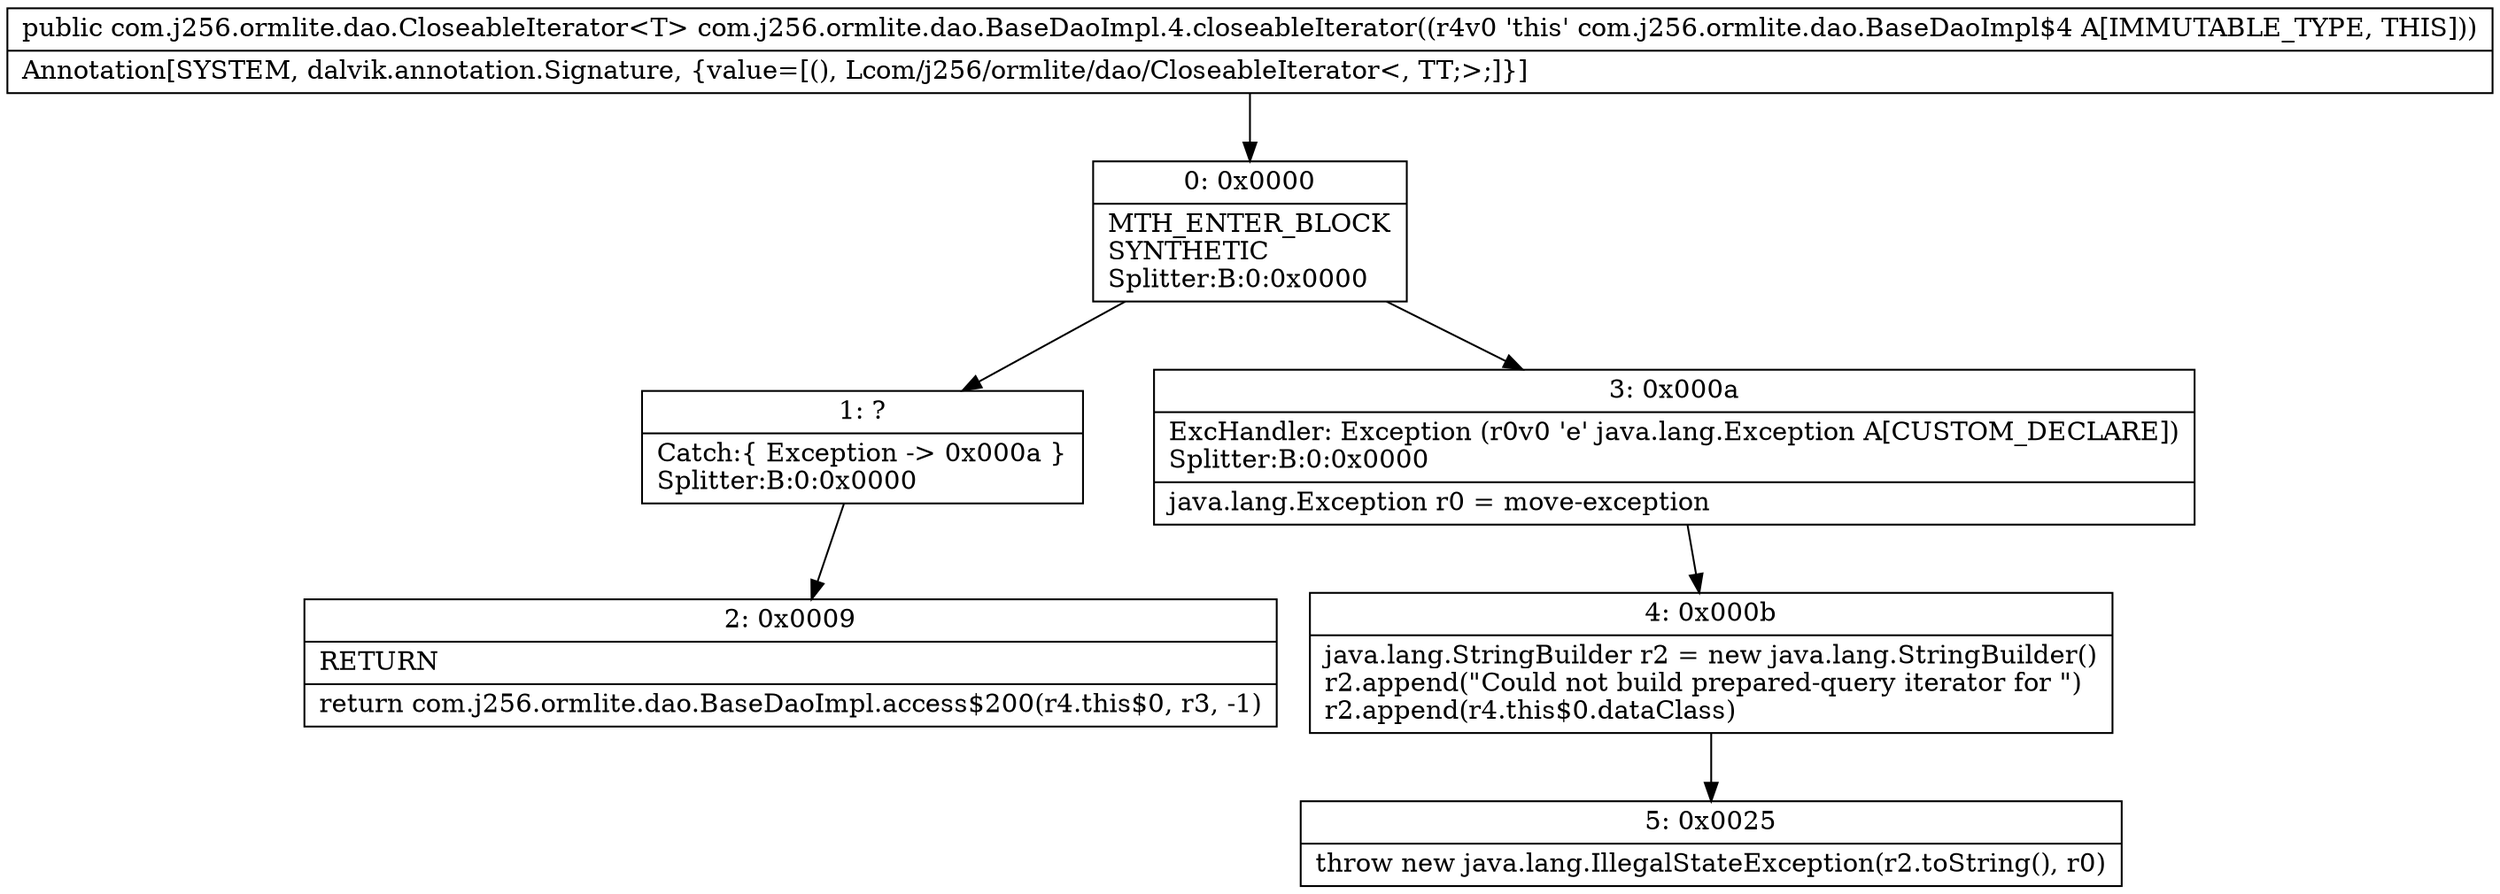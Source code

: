 digraph "CFG forcom.j256.ormlite.dao.BaseDaoImpl.4.closeableIterator()Lcom\/j256\/ormlite\/dao\/CloseableIterator;" {
Node_0 [shape=record,label="{0\:\ 0x0000|MTH_ENTER_BLOCK\lSYNTHETIC\lSplitter:B:0:0x0000\l}"];
Node_1 [shape=record,label="{1\:\ ?|Catch:\{ Exception \-\> 0x000a \}\lSplitter:B:0:0x0000\l}"];
Node_2 [shape=record,label="{2\:\ 0x0009|RETURN\l|return com.j256.ormlite.dao.BaseDaoImpl.access$200(r4.this$0, r3, \-1)\l}"];
Node_3 [shape=record,label="{3\:\ 0x000a|ExcHandler: Exception (r0v0 'e' java.lang.Exception A[CUSTOM_DECLARE])\lSplitter:B:0:0x0000\l|java.lang.Exception r0 = move\-exception\l}"];
Node_4 [shape=record,label="{4\:\ 0x000b|java.lang.StringBuilder r2 = new java.lang.StringBuilder()\lr2.append(\"Could not build prepared\-query iterator for \")\lr2.append(r4.this$0.dataClass)\l}"];
Node_5 [shape=record,label="{5\:\ 0x0025|throw new java.lang.IllegalStateException(r2.toString(), r0)\l}"];
MethodNode[shape=record,label="{public com.j256.ormlite.dao.CloseableIterator\<T\> com.j256.ormlite.dao.BaseDaoImpl.4.closeableIterator((r4v0 'this' com.j256.ormlite.dao.BaseDaoImpl$4 A[IMMUTABLE_TYPE, THIS]))  | Annotation[SYSTEM, dalvik.annotation.Signature, \{value=[(), Lcom\/j256\/ormlite\/dao\/CloseableIterator\<, TT;\>;]\}]\l}"];
MethodNode -> Node_0;
Node_0 -> Node_1;
Node_0 -> Node_3;
Node_1 -> Node_2;
Node_3 -> Node_4;
Node_4 -> Node_5;
}

